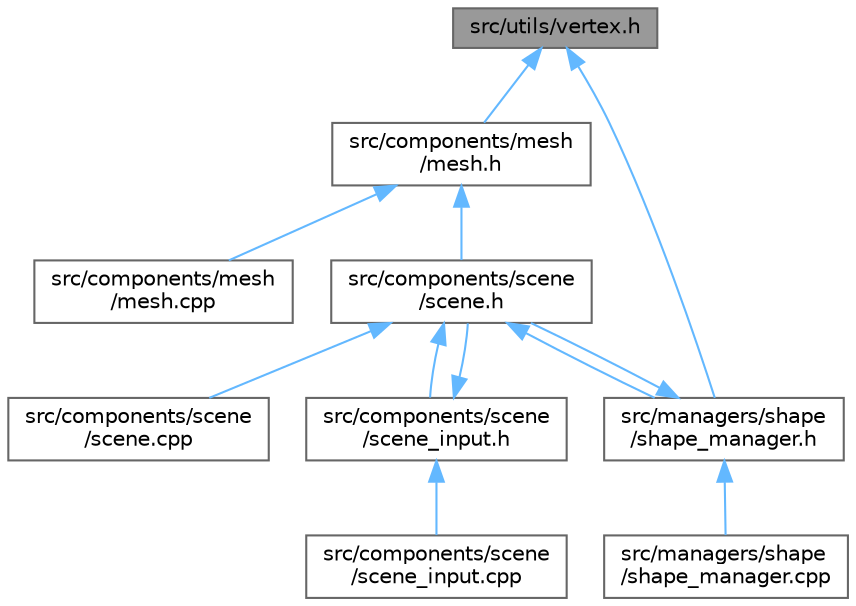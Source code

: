 digraph "src/utils/vertex.h"
{
 // LATEX_PDF_SIZE
  bgcolor="transparent";
  edge [fontname=Helvetica,fontsize=10,labelfontname=Helvetica,labelfontsize=10];
  node [fontname=Helvetica,fontsize=10,shape=box,height=0.2,width=0.4];
  Node1 [label="src/utils/vertex.h",height=0.2,width=0.4,color="gray40", fillcolor="grey60", style="filled", fontcolor="black",tooltip=" "];
  Node1 -> Node2 [dir="back",color="steelblue1",style="solid"];
  Node2 [label="src/components/mesh\l/mesh.h",height=0.2,width=0.4,color="grey40", fillcolor="white", style="filled",URL="$mesh_8h.html",tooltip=" "];
  Node2 -> Node3 [dir="back",color="steelblue1",style="solid"];
  Node3 [label="src/components/mesh\l/mesh.cpp",height=0.2,width=0.4,color="grey40", fillcolor="white", style="filled",URL="$mesh_8cpp.html",tooltip=" "];
  Node2 -> Node4 [dir="back",color="steelblue1",style="solid"];
  Node4 [label="src/components/scene\l/scene.h",height=0.2,width=0.4,color="grey40", fillcolor="white", style="filled",URL="$scene_8h.html",tooltip=" "];
  Node4 -> Node5 [dir="back",color="steelblue1",style="solid"];
  Node5 [label="src/components/scene\l/scene.cpp",height=0.2,width=0.4,color="grey40", fillcolor="white", style="filled",URL="$scene_8cpp.html",tooltip=" "];
  Node4 -> Node6 [dir="back",color="steelblue1",style="solid"];
  Node6 [label="src/components/scene\l/scene_input.h",height=0.2,width=0.4,color="grey40", fillcolor="white", style="filled",URL="$scene__input_8h.html",tooltip=" "];
  Node6 -> Node4 [dir="back",color="steelblue1",style="solid"];
  Node6 -> Node7 [dir="back",color="steelblue1",style="solid"];
  Node7 [label="src/components/scene\l/scene_input.cpp",height=0.2,width=0.4,color="grey40", fillcolor="white", style="filled",URL="$scene__input_8cpp.html",tooltip=" "];
  Node4 -> Node8 [dir="back",color="steelblue1",style="solid"];
  Node8 [label="src/managers/shape\l/shape_manager.h",height=0.2,width=0.4,color="grey40", fillcolor="white", style="filled",URL="$shape__manager_8h.html",tooltip=" "];
  Node8 -> Node4 [dir="back",color="steelblue1",style="solid"];
  Node8 -> Node9 [dir="back",color="steelblue1",style="solid"];
  Node9 [label="src/managers/shape\l/shape_manager.cpp",height=0.2,width=0.4,color="grey40", fillcolor="white", style="filled",URL="$shape__manager_8cpp.html",tooltip=" "];
  Node1 -> Node8 [dir="back",color="steelblue1",style="solid"];
}
